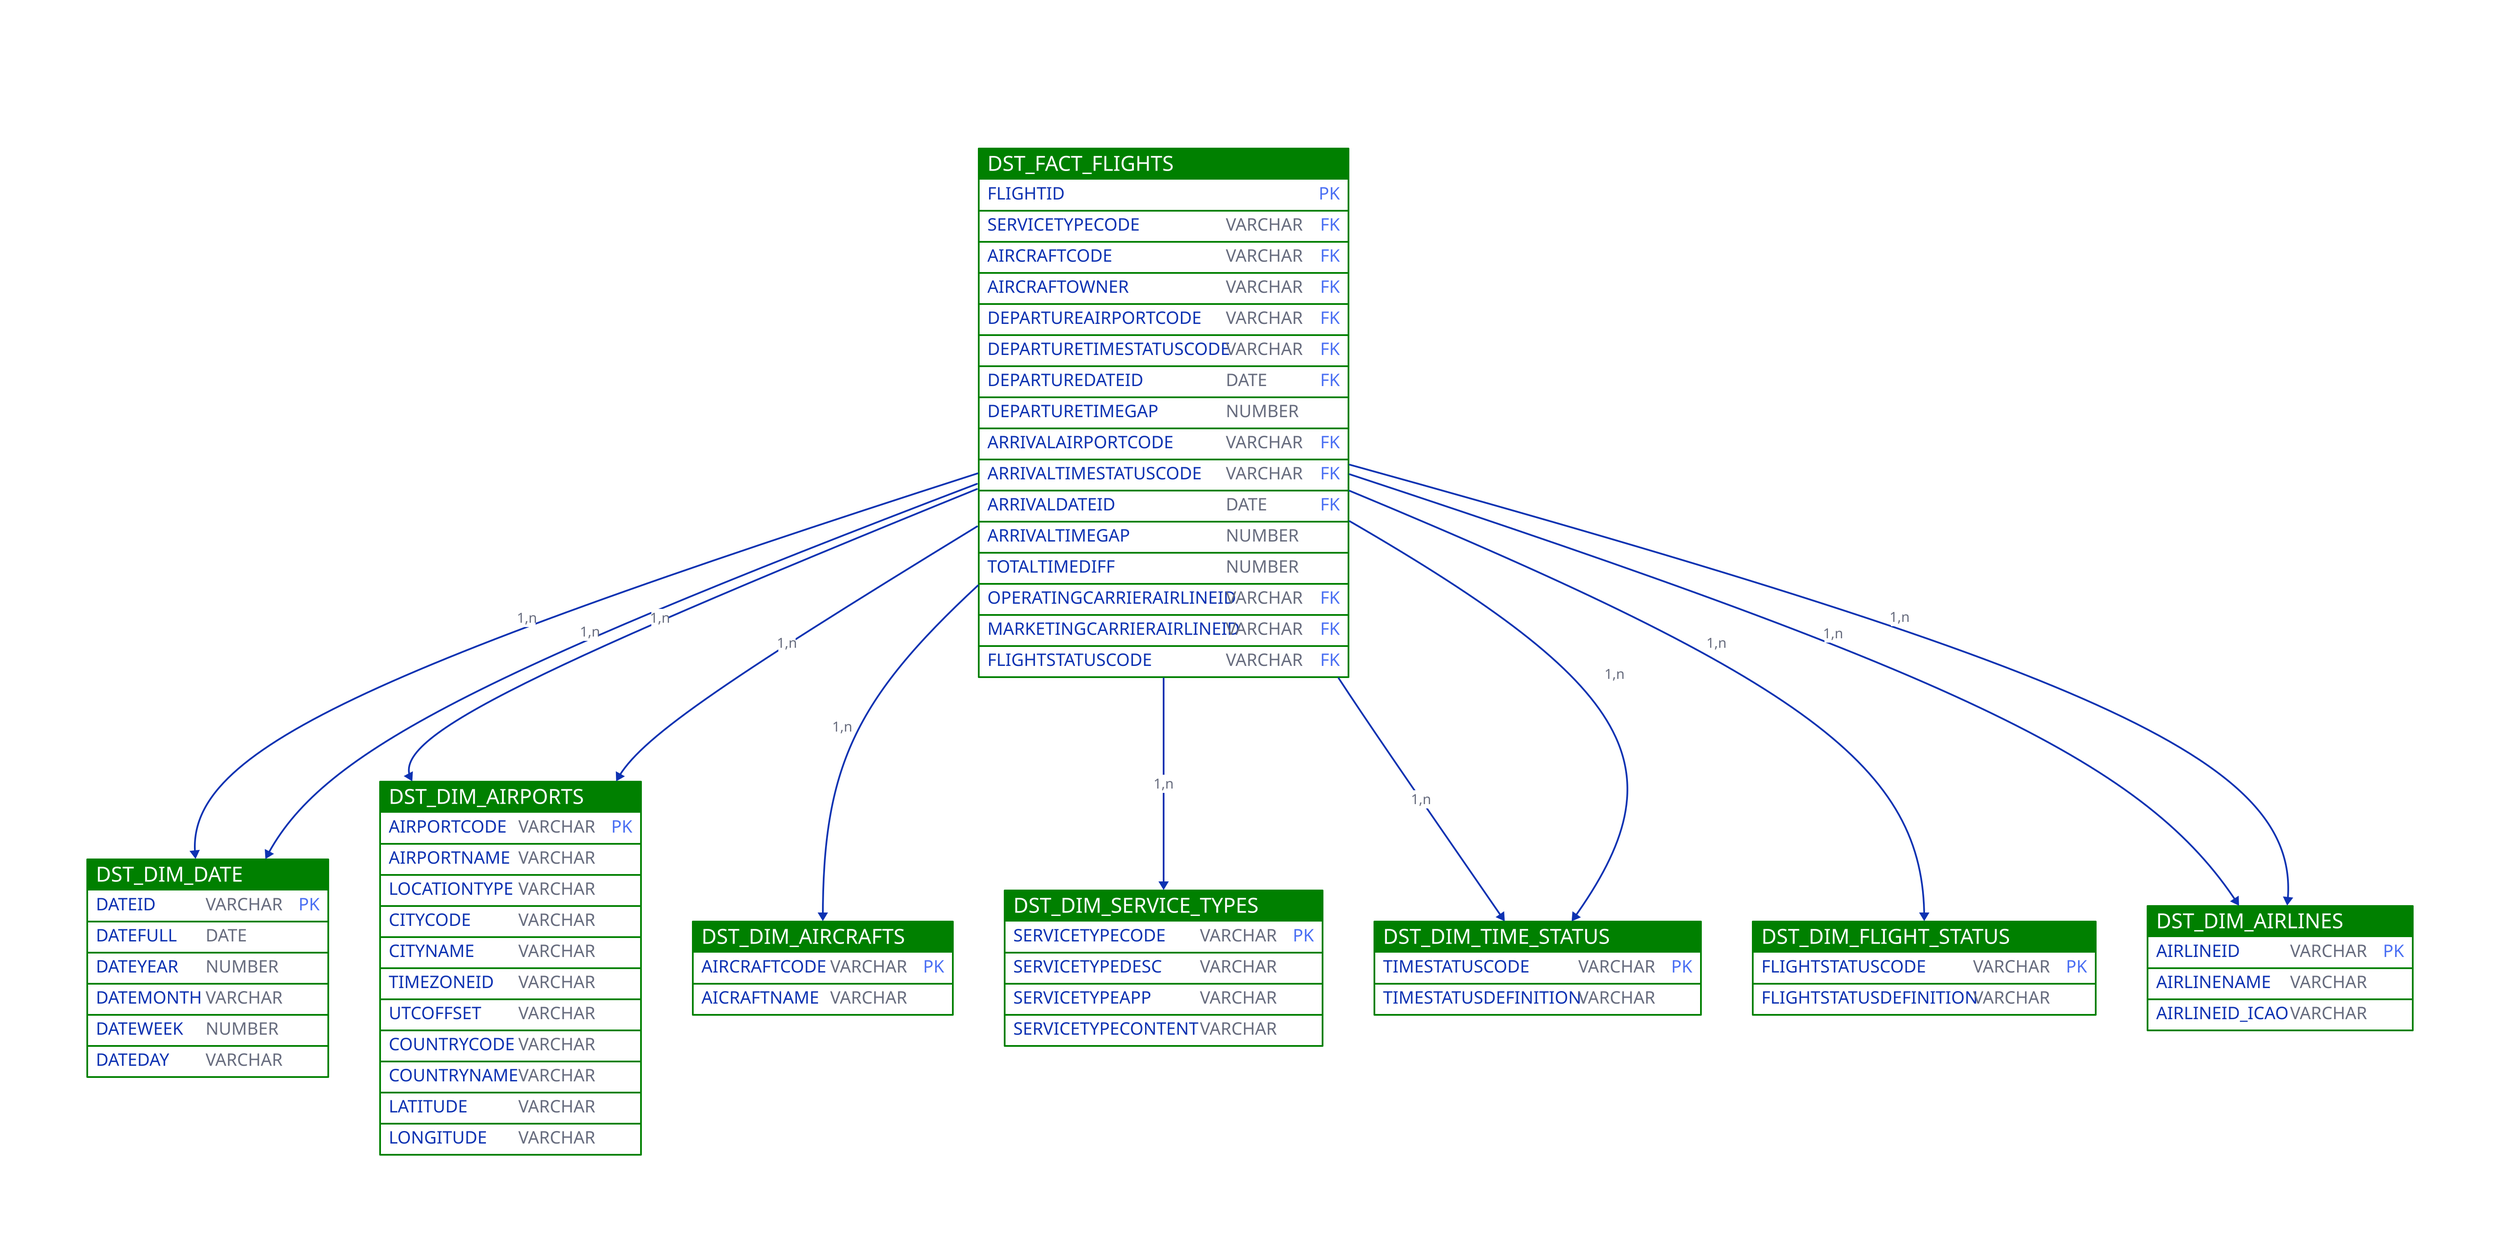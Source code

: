 vars: {

    d2-config: {
  
      layout-engine: elk
    }
  
  }

title: |md
  # STAR DATA FROM 3NF
| { near: top-center }


DST_DIM_AIRLINES: {
    shape: sql_table
    style: {fill: green}
    AIRLINEID: VARCHAR {constraint: [primary_key]}
    AIRLINENAME: VARCHAR
    AIRLINEID_ICAO: VARCHAR
}

DST_DIM_AIRCRAFTS: {
    shape: sql_table
    style: {fill: green}
    AIRCRAFTCODE: VARCHAR  {constraint: [primary_key]}
#    AIRLINEEQUIPCODE: VARCHAR
    AICRAFTNAME: VARCHAR
}

DST_DIM_AIRPORTS: {
    shape: sql_table
    style: {fill: green}
    AIRPORTCODE: VARCHAR {constraint: [primary_key]}
    AIRPORTNAME: VARCHAR
    LOCATIONTYPE: VARCHAR
    CITYCODE: VARCHAR
    CITYNAME: VARCHAR
    TIMEZONEID: VARCHAR
    UTCOFFSET: VARCHAR
    COUNTRYCODE: VARCHAR
    COUNTRYNAME: VARCHAR
    LATITUDE: VARCHAR
    LONGITUDE: VARCHAR
}

DST_FACT_FLIGHTS: {
    shape: sql_table
    style: {fill: green}
    FLIGHTID:  {constraint: [primary_key]}
    # FLIGHTNUMBER: NUMBER
    SERVICETYPECODE: VARCHAR {constraint: foreign_key}
    AIRCRAFTCODE: VARCHAR {constraint: foreign_key}
    AIRCRAFTOWNER: VARCHAR {constraint: foreign_key}
    DEPARTUREAIRPORTCODE: VARCHAR {constraint: foreign_key}
    DEPARTURETIMESTATUSCODE: VARCHAR {constraint: foreign_key}
    DEPARTUREDATEID: DATE {constraint: foreign_key}
    DEPARTURETIMEGAP: NUMBER
    # DEPARTURETERMINALGATE: VARCHAR {constraint: foreign_key}
    # ARRIVALTERMINALGATE: VARCHAR {constraint: foreign_key}
    ARRIVALAIRPORTCODE: VARCHAR {constraint: foreign_key}
    ARRIVALTIMESTATUSCODE: VARCHAR {constraint: foreign_key}
    ARRIVALDATEID: DATE {constraint: foreign_key}
    ARRIVALTIMEGAP: NUMBER
    TOTALTIMEDIFF: NUMBER
    # CONFIGURATIONVERSION: VARCHAR
    OPERATINGCARRIERAIRLINEID: VARCHAR {constraint: foreign_key}
    # OPERATINGCARRIERFLIGHTNUMBER: NUMBER
    MARKETINGCARRIERAIRLINEID: VARCHAR {constraint: foreign_key}
    # MARKETINGCARRIERFLIGHTNUMBER: NUMBER
    FLIGHTSTATUSCODE: VARCHAR {constraint: foreign_key}
}

DST_DIM_SERVICE_TYPES {
    shape: sql_table
    style: {fill: green}
    SERVICETYPECODE: VARCHAR {constraint: [primary_key]}
    SERVICETYPEDESC: VARCHAR
    SERVICETYPEAPP: VARCHAR
    SERVICETYPECONTENT: VARCHAR
}


DST_DIM_TIME_STATUS {
    shape: sql_table
    style: {fill: green}
    TIMESTATUSCODE: VARCHAR {constraint: [primary_key]}
    TIMESTATUSDEFINITION: VARCHAR
}

DST_DIM_DATE {
    shape: sql_table
    style: {fill: green}
    DATEID: VARCHAR {constraint: [primary_key]}
    DATEFULL: DATE
    DATEYEAR: NUMBER
    DATEMONTH: VARCHAR
    DATEWEEK: NUMBER
    DATEDAY: VARCHAR
}

DST_DIM_FLIGHT_STATUS {
    shape: sql_table
    style: {fill: green}
    FLIGHTSTATUSCODE: VARCHAR {constraint: [primary_key]}
    FLIGHTSTATUSDEFINITION: VARCHAR
}


DST_FACT_FLIGHTS.DEPARTUREDATEID -> DST_DIM_DATE.DATEID: 1,n
DST_FACT_FLIGHTS.ARRIVALDATEID -> DST_DIM_DATE.DATEID: 1,n
DST_FACT_FLIGHTS.DEPARTUREAIRPORTCODE -> DST_DIM_AIRPORTS.AIRPORTCODE: 1,n
DST_FACT_FLIGHTS.ARRIVALAIRPORTCODE -> DST_DIM_AIRPORTS.AIRPORTCODE: 1,n
DST_FACT_FLIGHTS.AIRCRAFTCODE -> DST_DIM_AIRCRAFTS.AIRCRAFTCODE: 1,n
DST_FACT_FLIGHTS.SERVICETYPECODE -> DST_DIM_SERVICE_TYPES.SERVICETYPECODE: 1,n
DST_FACT_FLIGHTS.DEPARTURETIMESTATUSCODE -> DST_DIM_TIME_STATUS.TIMESTATUSCODE: 1,n
DST_FACT_FLIGHTS.ARRIVALTIMESTATUSCODE -> DST_DIM_TIME_STATUS.TIMESTATUSCODE: 1,n
DST_FACT_FLIGHTS.FLIGHTSTATUSCODE -> DST_DIM_FLIGHT_STATUS.FLIGHTSTATUSCODE: 1,n
DST_FACT_FLIGHTS.OPERATINGCARRIERAIRLINEID -> DST_DIM_AIRLINES.AIRLINEID: 1,n
DST_FACT_FLIGHTS.MARKETINGCARRIERAIRLINEID -> DST_DIM_AIRLINES.AIRLINEID: 1,n

